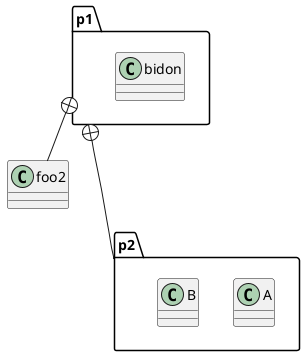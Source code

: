 {
  "sha1": "8ra2ms5a3ysv956ahd79nfzmqpa473q",
  "insertion": {
    "when": "2024-06-03T18:59:29.646Z",
    "user": "plantuml@gmail.com"
  }
}
@startuml
package p1 {
class bidon
}

package p2 {
class A
class B
}

p1 +--- p2

p1 +-- foo2

@enduml
